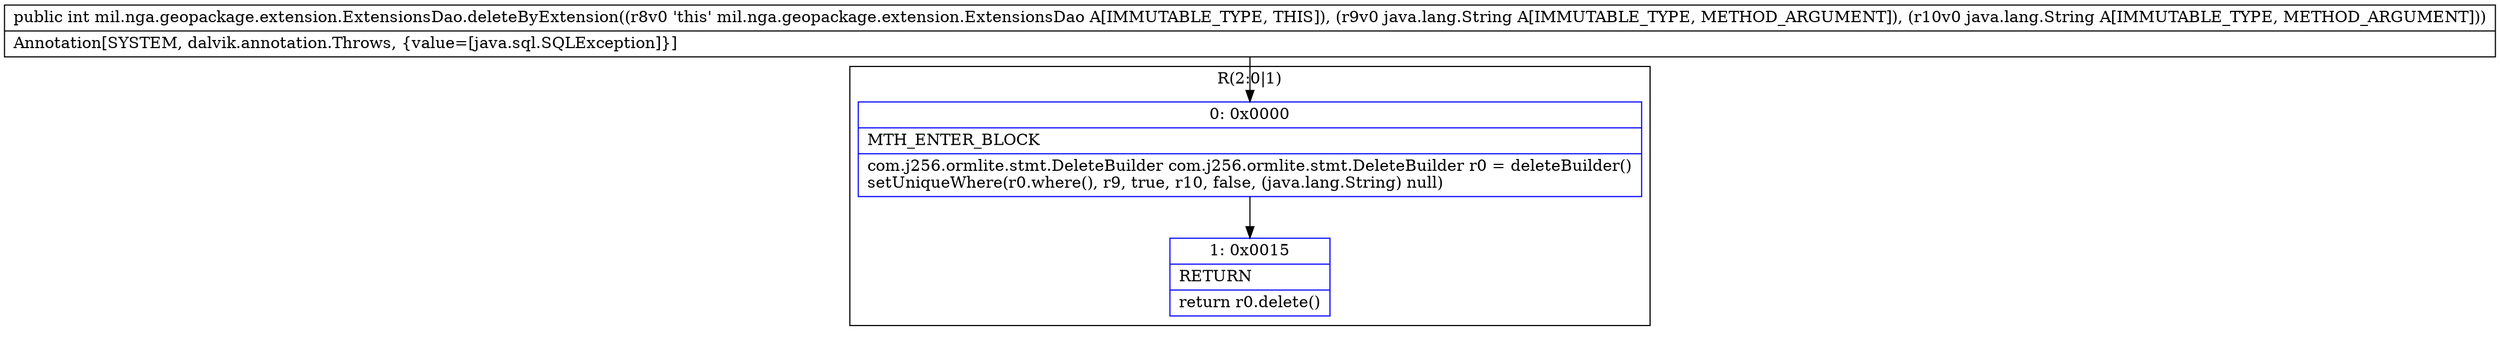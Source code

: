 digraph "CFG formil.nga.geopackage.extension.ExtensionsDao.deleteByExtension(Ljava\/lang\/String;Ljava\/lang\/String;)I" {
subgraph cluster_Region_532242084 {
label = "R(2:0|1)";
node [shape=record,color=blue];
Node_0 [shape=record,label="{0\:\ 0x0000|MTH_ENTER_BLOCK\l|com.j256.ormlite.stmt.DeleteBuilder com.j256.ormlite.stmt.DeleteBuilder r0 = deleteBuilder()\lsetUniqueWhere(r0.where(), r9, true, r10, false, (java.lang.String) null)\l}"];
Node_1 [shape=record,label="{1\:\ 0x0015|RETURN\l|return r0.delete()\l}"];
}
MethodNode[shape=record,label="{public int mil.nga.geopackage.extension.ExtensionsDao.deleteByExtension((r8v0 'this' mil.nga.geopackage.extension.ExtensionsDao A[IMMUTABLE_TYPE, THIS]), (r9v0 java.lang.String A[IMMUTABLE_TYPE, METHOD_ARGUMENT]), (r10v0 java.lang.String A[IMMUTABLE_TYPE, METHOD_ARGUMENT]))  | Annotation[SYSTEM, dalvik.annotation.Throws, \{value=[java.sql.SQLException]\}]\l}"];
MethodNode -> Node_0;
Node_0 -> Node_1;
}


